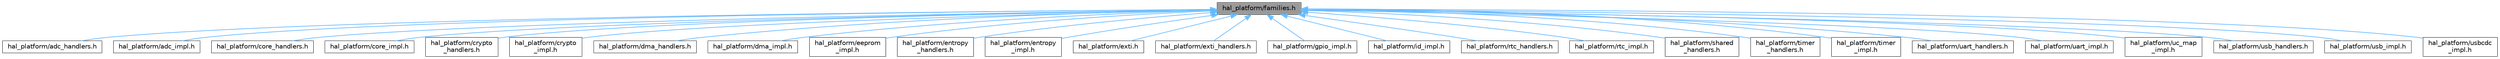 digraph "hal_platform/families.h"
{
 // INTERACTIVE_SVG=YES
 // LATEX_PDF_SIZE
  bgcolor="transparent";
  edge [fontname=Helvetica,fontsize=10,labelfontname=Helvetica,labelfontsize=10];
  node [fontname=Helvetica,fontsize=10,shape=box,height=0.2,width=0.4];
  Node1 [id="Node000001",label="hal_platform/families.h",height=0.2,width=0.4,color="gray40", fillcolor="grey60", style="filled", fontcolor="black",tooltip=" "];
  Node1 -> Node2 [id="edge1_Node000001_Node000002",dir="back",color="steelblue1",style="solid",tooltip=" "];
  Node2 [id="Node000002",label="hal_platform/adc_handlers.h",height=0.2,width=0.4,color="grey40", fillcolor="white", style="filled",URL="$adc__handlers_8h.html",tooltip=" "];
  Node1 -> Node3 [id="edge2_Node000001_Node000003",dir="back",color="steelblue1",style="solid",tooltip=" "];
  Node3 [id="Node000003",label="hal_platform/adc_impl.h",height=0.2,width=0.4,color="grey40", fillcolor="white", style="filled",URL="$adc__impl_8h.html",tooltip=" "];
  Node1 -> Node4 [id="edge3_Node000001_Node000004",dir="back",color="steelblue1",style="solid",tooltip=" "];
  Node4 [id="Node000004",label="hal_platform/core_handlers.h",height=0.2,width=0.4,color="grey40", fillcolor="white", style="filled",URL="$core__handlers_8h.html",tooltip=" "];
  Node1 -> Node5 [id="edge4_Node000001_Node000005",dir="back",color="steelblue1",style="solid",tooltip=" "];
  Node5 [id="Node000005",label="hal_platform/core_impl.h",height=0.2,width=0.4,color="grey40", fillcolor="white", style="filled",URL="$core__impl_8h.html",tooltip=" "];
  Node1 -> Node6 [id="edge5_Node000001_Node000006",dir="back",color="steelblue1",style="solid",tooltip=" "];
  Node6 [id="Node000006",label="hal_platform/crypto\l_handlers.h",height=0.2,width=0.4,color="grey40", fillcolor="white", style="filled",URL="$crypto__handlers_8h.html",tooltip=" "];
  Node1 -> Node7 [id="edge6_Node000001_Node000007",dir="back",color="steelblue1",style="solid",tooltip=" "];
  Node7 [id="Node000007",label="hal_platform/crypto\l_impl.h",height=0.2,width=0.4,color="grey40", fillcolor="white", style="filled",URL="$crypto__impl_8h.html",tooltip=" "];
  Node1 -> Node8 [id="edge7_Node000001_Node000008",dir="back",color="steelblue1",style="solid",tooltip=" "];
  Node8 [id="Node000008",label="hal_platform/dma_handlers.h",height=0.2,width=0.4,color="grey40", fillcolor="white", style="filled",URL="$dma__handlers_8h.html",tooltip=" "];
  Node1 -> Node9 [id="edge8_Node000001_Node000009",dir="back",color="steelblue1",style="solid",tooltip=" "];
  Node9 [id="Node000009",label="hal_platform/dma_impl.h",height=0.2,width=0.4,color="grey40", fillcolor="white", style="filled",URL="$dma__impl_8h.html",tooltip=" "];
  Node1 -> Node10 [id="edge9_Node000001_Node000010",dir="back",color="steelblue1",style="solid",tooltip=" "];
  Node10 [id="Node000010",label="hal_platform/eeprom\l_impl.h",height=0.2,width=0.4,color="grey40", fillcolor="white", style="filled",URL="$eeprom__impl_8h.html",tooltip=" "];
  Node1 -> Node11 [id="edge10_Node000001_Node000011",dir="back",color="steelblue1",style="solid",tooltip=" "];
  Node11 [id="Node000011",label="hal_platform/entropy\l_handlers.h",height=0.2,width=0.4,color="grey40", fillcolor="white", style="filled",URL="$entropy__handlers_8h.html",tooltip=" "];
  Node1 -> Node12 [id="edge11_Node000001_Node000012",dir="back",color="steelblue1",style="solid",tooltip=" "];
  Node12 [id="Node000012",label="hal_platform/entropy\l_impl.h",height=0.2,width=0.4,color="grey40", fillcolor="white", style="filled",URL="$entropy__impl_8h.html",tooltip=" "];
  Node1 -> Node13 [id="edge12_Node000001_Node000013",dir="back",color="steelblue1",style="solid",tooltip=" "];
  Node13 [id="Node000013",label="hal_platform/exti.h",height=0.2,width=0.4,color="grey40", fillcolor="white", style="filled",URL="$exti_8h.html",tooltip=" "];
  Node1 -> Node14 [id="edge13_Node000001_Node000014",dir="back",color="steelblue1",style="solid",tooltip=" "];
  Node14 [id="Node000014",label="hal_platform/exti_handlers.h",height=0.2,width=0.4,color="grey40", fillcolor="white", style="filled",URL="$exti__handlers_8h.html",tooltip=" "];
  Node1 -> Node15 [id="edge14_Node000001_Node000015",dir="back",color="steelblue1",style="solid",tooltip=" "];
  Node15 [id="Node000015",label="hal_platform/gpio_impl.h",height=0.2,width=0.4,color="grey40", fillcolor="white", style="filled",URL="$gpio__impl_8h.html",tooltip=" "];
  Node1 -> Node16 [id="edge15_Node000001_Node000016",dir="back",color="steelblue1",style="solid",tooltip=" "];
  Node16 [id="Node000016",label="hal_platform/id_impl.h",height=0.2,width=0.4,color="grey40", fillcolor="white", style="filled",URL="$id__impl_8h.html",tooltip=" "];
  Node1 -> Node17 [id="edge16_Node000001_Node000017",dir="back",color="steelblue1",style="solid",tooltip=" "];
  Node17 [id="Node000017",label="hal_platform/rtc_handlers.h",height=0.2,width=0.4,color="grey40", fillcolor="white", style="filled",URL="$rtc__handlers_8h.html",tooltip=" "];
  Node1 -> Node18 [id="edge17_Node000001_Node000018",dir="back",color="steelblue1",style="solid",tooltip=" "];
  Node18 [id="Node000018",label="hal_platform/rtc_impl.h",height=0.2,width=0.4,color="grey40", fillcolor="white", style="filled",URL="$rtc__impl_8h.html",tooltip=" "];
  Node1 -> Node19 [id="edge18_Node000001_Node000019",dir="back",color="steelblue1",style="solid",tooltip=" "];
  Node19 [id="Node000019",label="hal_platform/shared\l_handlers.h",height=0.2,width=0.4,color="grey40", fillcolor="white", style="filled",URL="$shared__handlers_8h.html",tooltip=" "];
  Node1 -> Node20 [id="edge19_Node000001_Node000020",dir="back",color="steelblue1",style="solid",tooltip=" "];
  Node20 [id="Node000020",label="hal_platform/timer\l_handlers.h",height=0.2,width=0.4,color="grey40", fillcolor="white", style="filled",URL="$timer__handlers_8h.html",tooltip=" "];
  Node1 -> Node21 [id="edge20_Node000001_Node000021",dir="back",color="steelblue1",style="solid",tooltip=" "];
  Node21 [id="Node000021",label="hal_platform/timer\l_impl.h",height=0.2,width=0.4,color="grey40", fillcolor="white", style="filled",URL="$timer__impl_8h.html",tooltip=" "];
  Node1 -> Node22 [id="edge21_Node000001_Node000022",dir="back",color="steelblue1",style="solid",tooltip=" "];
  Node22 [id="Node000022",label="hal_platform/uart_handlers.h",height=0.2,width=0.4,color="grey40", fillcolor="white", style="filled",URL="$uart__handlers_8h.html",tooltip=" "];
  Node1 -> Node23 [id="edge22_Node000001_Node000023",dir="back",color="steelblue1",style="solid",tooltip=" "];
  Node23 [id="Node000023",label="hal_platform/uart_impl.h",height=0.2,width=0.4,color="grey40", fillcolor="white", style="filled",URL="$uart__impl_8h.html",tooltip=" "];
  Node1 -> Node24 [id="edge23_Node000001_Node000024",dir="back",color="steelblue1",style="solid",tooltip=" "];
  Node24 [id="Node000024",label="hal_platform/uc_map\l_impl.h",height=0.2,width=0.4,color="grey40", fillcolor="white", style="filled",URL="$uc__map__impl_8h.html",tooltip=" "];
  Node1 -> Node25 [id="edge24_Node000001_Node000025",dir="back",color="steelblue1",style="solid",tooltip=" "];
  Node25 [id="Node000025",label="hal_platform/usb_handlers.h",height=0.2,width=0.4,color="grey40", fillcolor="white", style="filled",URL="$usb__handlers_8h.html",tooltip=" "];
  Node1 -> Node26 [id="edge25_Node000001_Node000026",dir="back",color="steelblue1",style="solid",tooltip=" "];
  Node26 [id="Node000026",label="hal_platform/usb_impl.h",height=0.2,width=0.4,color="grey40", fillcolor="white", style="filled",URL="$usb__impl_8h.html",tooltip=" "];
  Node1 -> Node27 [id="edge26_Node000001_Node000027",dir="back",color="steelblue1",style="solid",tooltip=" "];
  Node27 [id="Node000027",label="hal_platform/usbcdc\l_impl.h",height=0.2,width=0.4,color="grey40", fillcolor="white", style="filled",URL="$usbcdc__impl_8h.html",tooltip=" "];
}
